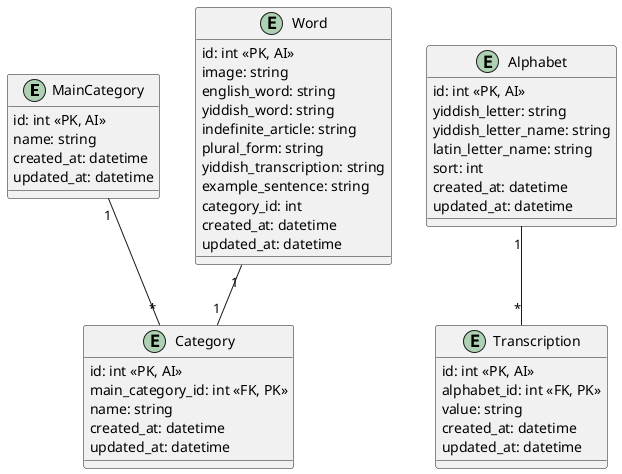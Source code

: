 @startuml

entity MainCategory {
    id: int <<PK, AI>>
    name: string
    created_at: datetime
    updated_at: datetime
}

entity Category {
    id: int <<PK, AI>>
    main_category_id: int <<FK, PK>>
    name: string
    created_at: datetime
    updated_at: datetime
}

entity Alphabet {
    id: int <<PK, AI>>
    yiddish_letter: string
    yiddish_letter_name: string
    latin_letter_name: string
    sort: int
    created_at: datetime
    updated_at: datetime
}

entity Transcription {
    id: int <<PK, AI>>
    alphabet_id: int <<FK, PK>>
    value: string
    created_at: datetime
    updated_at: datetime
}

entity Word {
    id: int <<PK, AI>>
    image: string
    english_word: string
    yiddish_word: string
    indefinite_article: string
    plural_form: string
    yiddish_transcription: string
    example_sentence: string
    category_id: int
    created_at: datetime
    updated_at: datetime
}

MainCategory "1" -- "*" Category
Alphabet "1" -- "*" Transcription
Word "1" -- "1" Category

@enduml
